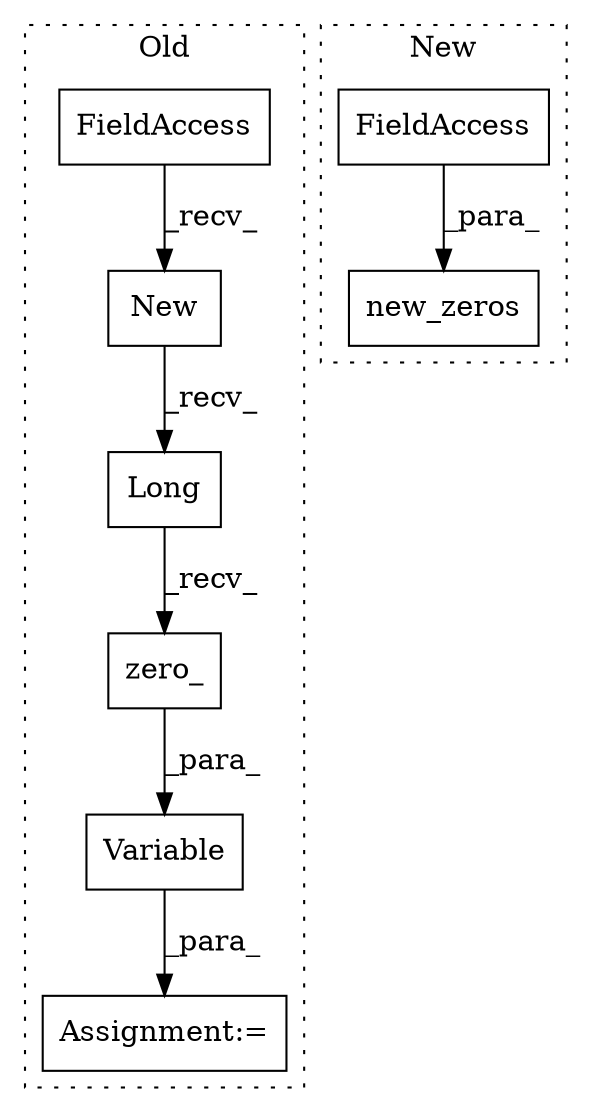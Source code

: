 digraph G {
subgraph cluster0 {
1 [label="zero_" a="32" s="8081" l="7" shape="box"];
3 [label="New" a="32" s="8059,8072" l="4,1" shape="box"];
4 [label="FieldAccess" a="22" s="8045" l="13" shape="box"];
5 [label="Variable" a="32" s="8036,8088" l="9,1" shape="box"];
7 [label="Long" a="32" s="8074" l="6" shape="box"];
8 [label="Assignment:=" a="7" s="8035" l="1" shape="box"];
label = "Old";
style="dotted";
}
subgraph cluster1 {
2 [label="new_zeros" a="32" s="7939,7980" l="10,1" shape="box"];
6 [label="FieldAccess" a="22" s="7970" l="10" shape="box"];
label = "New";
style="dotted";
}
1 -> 5 [label="_para_"];
3 -> 7 [label="_recv_"];
4 -> 3 [label="_recv_"];
5 -> 8 [label="_para_"];
6 -> 2 [label="_para_"];
7 -> 1 [label="_recv_"];
}